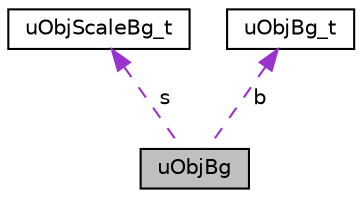 digraph "uObjBg"
{
 // LATEX_PDF_SIZE
  edge [fontname="Helvetica",fontsize="10",labelfontname="Helvetica",labelfontsize="10"];
  node [fontname="Helvetica",fontsize="10",shape=record];
  Node1 [label="uObjBg",height=0.2,width=0.4,color="black", fillcolor="grey75", style="filled", fontcolor="black",tooltip=" "];
  Node2 -> Node1 [dir="back",color="darkorchid3",fontsize="10",style="dashed",label=" s" ,fontname="Helvetica"];
  Node2 [label="uObjScaleBg_t",height=0.2,width=0.4,color="black", fillcolor="white", style="filled",URL="$de/de9/structuObjScaleBg__t.html",tooltip=" "];
  Node3 -> Node1 [dir="back",color="darkorchid3",fontsize="10",style="dashed",label=" b" ,fontname="Helvetica"];
  Node3 [label="uObjBg_t",height=0.2,width=0.4,color="black", fillcolor="white", style="filled",URL="$da/d64/structuObjBg__t.html",tooltip=" "];
}
